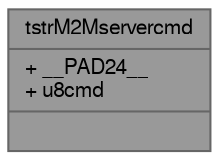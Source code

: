 digraph "tstrM2Mservercmd"
{
 // LATEX_PDF_SIZE
  bgcolor="transparent";
  edge [fontname=FreeSans,fontsize=10,labelfontname=FreeSans,labelfontsize=10];
  node [fontname=FreeSans,fontsize=10,shape=box,height=0.2,width=0.4];
  Node1 [shape=record,label="{tstrM2Mservercmd\n|+ __PAD24__\l+ u8cmd\l|}",height=0.2,width=0.4,color="gray40", fillcolor="grey60", style="filled", fontcolor="black",tooltip="PS Server CMD."];
}
